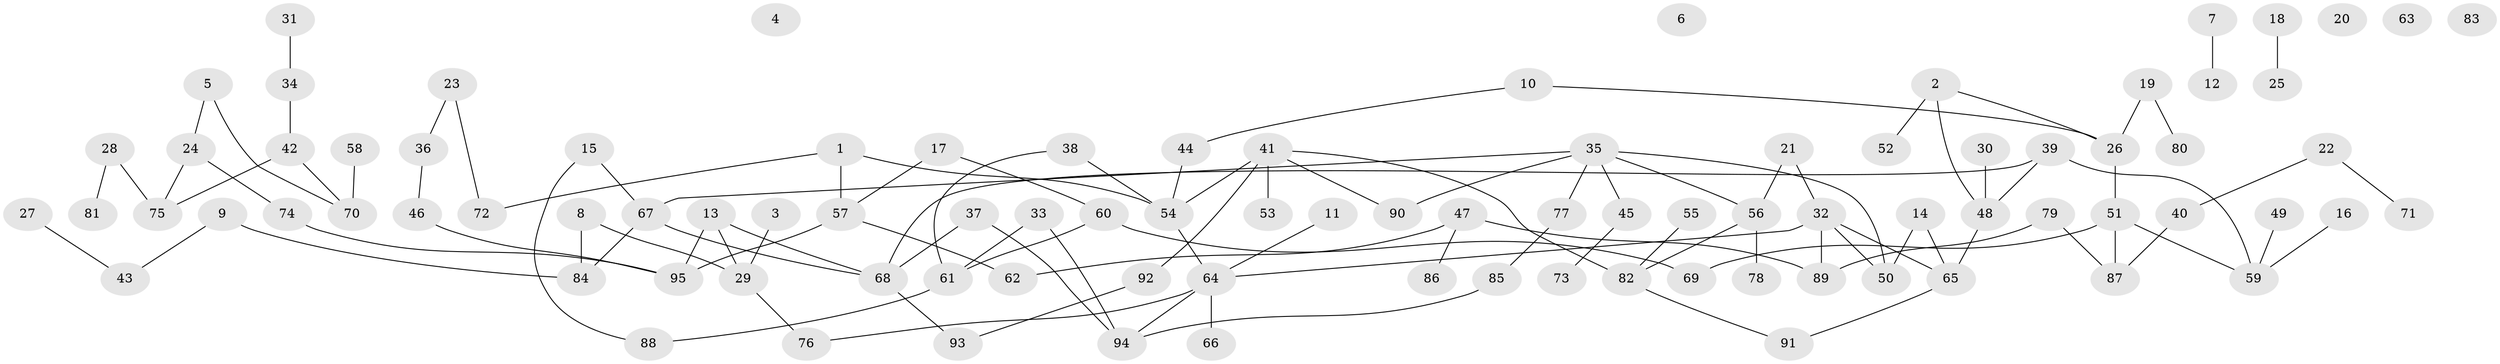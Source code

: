 // Generated by graph-tools (version 1.1) at 2025/33/03/09/25 02:33:43]
// undirected, 95 vertices, 109 edges
graph export_dot {
graph [start="1"]
  node [color=gray90,style=filled];
  1;
  2;
  3;
  4;
  5;
  6;
  7;
  8;
  9;
  10;
  11;
  12;
  13;
  14;
  15;
  16;
  17;
  18;
  19;
  20;
  21;
  22;
  23;
  24;
  25;
  26;
  27;
  28;
  29;
  30;
  31;
  32;
  33;
  34;
  35;
  36;
  37;
  38;
  39;
  40;
  41;
  42;
  43;
  44;
  45;
  46;
  47;
  48;
  49;
  50;
  51;
  52;
  53;
  54;
  55;
  56;
  57;
  58;
  59;
  60;
  61;
  62;
  63;
  64;
  65;
  66;
  67;
  68;
  69;
  70;
  71;
  72;
  73;
  74;
  75;
  76;
  77;
  78;
  79;
  80;
  81;
  82;
  83;
  84;
  85;
  86;
  87;
  88;
  89;
  90;
  91;
  92;
  93;
  94;
  95;
  1 -- 54;
  1 -- 57;
  1 -- 72;
  2 -- 26;
  2 -- 48;
  2 -- 52;
  3 -- 29;
  5 -- 24;
  5 -- 70;
  7 -- 12;
  8 -- 29;
  8 -- 84;
  9 -- 43;
  9 -- 84;
  10 -- 26;
  10 -- 44;
  11 -- 64;
  13 -- 29;
  13 -- 68;
  13 -- 95;
  14 -- 50;
  14 -- 65;
  15 -- 67;
  15 -- 88;
  16 -- 59;
  17 -- 57;
  17 -- 60;
  18 -- 25;
  19 -- 26;
  19 -- 80;
  21 -- 32;
  21 -- 56;
  22 -- 40;
  22 -- 71;
  23 -- 36;
  23 -- 72;
  24 -- 74;
  24 -- 75;
  26 -- 51;
  27 -- 43;
  28 -- 75;
  28 -- 81;
  29 -- 76;
  30 -- 48;
  31 -- 34;
  32 -- 50;
  32 -- 64;
  32 -- 65;
  32 -- 89;
  33 -- 61;
  33 -- 94;
  34 -- 42;
  35 -- 45;
  35 -- 50;
  35 -- 56;
  35 -- 67;
  35 -- 77;
  35 -- 90;
  36 -- 46;
  37 -- 68;
  37 -- 94;
  38 -- 54;
  38 -- 61;
  39 -- 48;
  39 -- 59;
  39 -- 68;
  40 -- 87;
  41 -- 53;
  41 -- 54;
  41 -- 82;
  41 -- 90;
  41 -- 92;
  42 -- 70;
  42 -- 75;
  44 -- 54;
  45 -- 73;
  46 -- 95;
  47 -- 62;
  47 -- 86;
  47 -- 89;
  48 -- 65;
  49 -- 59;
  51 -- 59;
  51 -- 69;
  51 -- 87;
  54 -- 64;
  55 -- 82;
  56 -- 78;
  56 -- 82;
  57 -- 62;
  57 -- 95;
  58 -- 70;
  60 -- 61;
  60 -- 69;
  61 -- 88;
  64 -- 66;
  64 -- 76;
  64 -- 94;
  65 -- 91;
  67 -- 68;
  67 -- 84;
  68 -- 93;
  74 -- 95;
  77 -- 85;
  79 -- 87;
  79 -- 89;
  82 -- 91;
  85 -- 94;
  92 -- 93;
}
